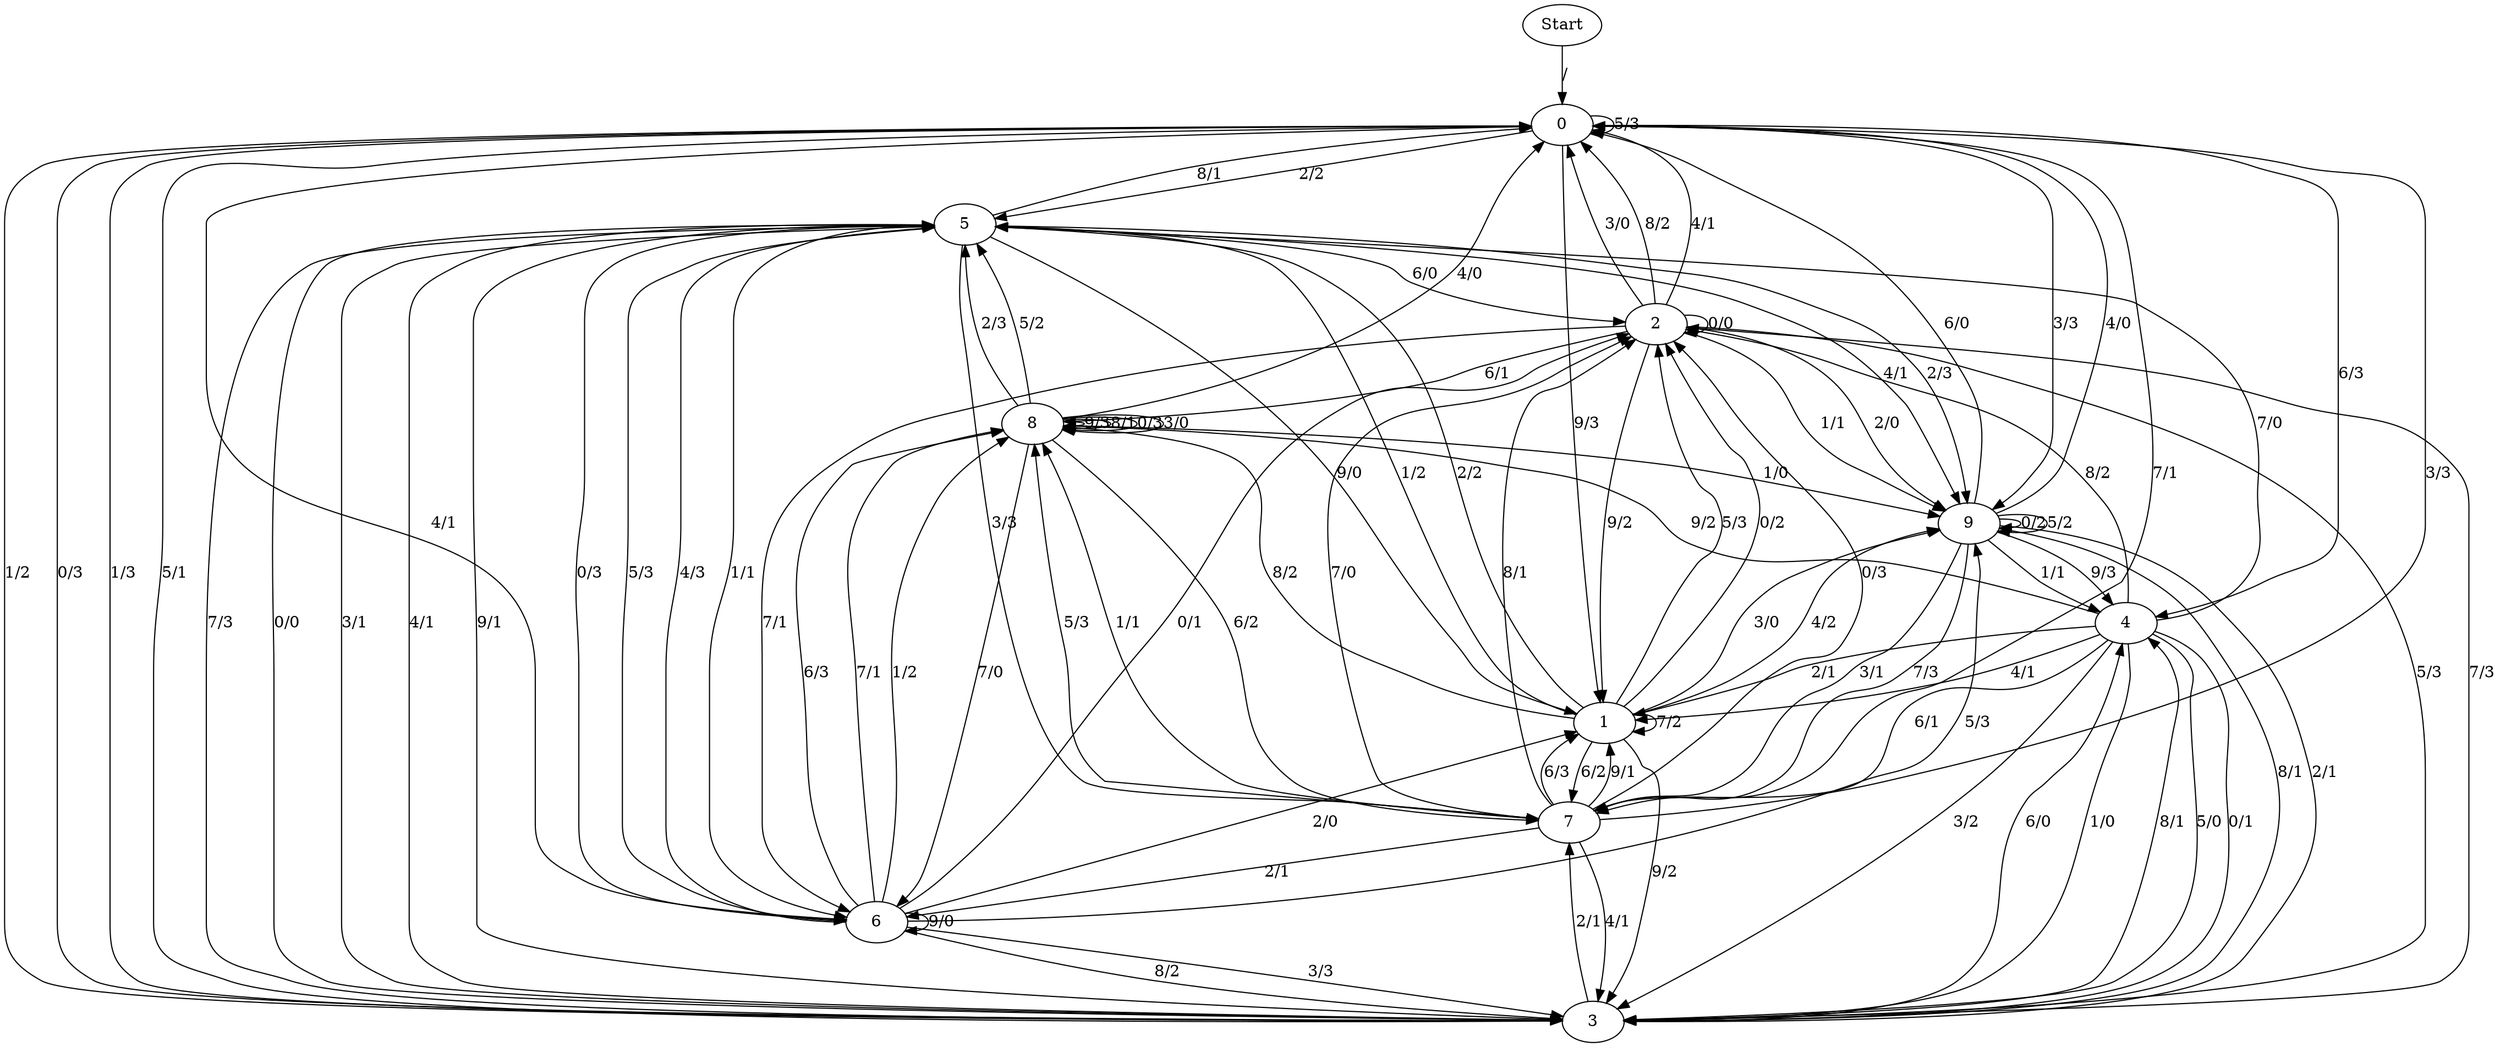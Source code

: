 digraph {
	Start -> 0 [label="/"]
	0 -> 5 [label="2/2"]
	0 -> 0 [label="5/3"]
	0 -> 3 [label="1/2"]
	0 -> 7 [label="7/1"]
	0 -> 1 [label="9/3"]
	0 -> 3 [label="0/3"]
	0 -> 6 [label="4/1"]
	0 -> 9 [label="3/3"]
	0 -> 4 [label="6/3"]
	1 -> 9 [label="4/2"]
	1 -> 3 [label="9/2"]
	1 -> 2 [label="5/3"]
	1 -> 9 [label="3/0"]
	1 -> 5 [label="1/2"]
	1 -> 5 [label="2/2"]
	1 -> 8 [label="8/2"]
	1 -> 2 [label="0/2"]
	1 -> 7 [label="6/2"]
	1 -> 1 [label="7/2"]
	3 -> 4 [label="6/0"]
	3 -> 0 [label="1/3"]
	3 -> 2 [label="7/3"]
	3 -> 5 [label="0/0"]
	3 -> 0 [label="5/1"]
	3 -> 5 [label="3/1"]
	3 -> 4 [label="8/1"]
	3 -> 5 [label="4/1"]
	3 -> 5 [label="9/1"]
	3 -> 7 [label="2/1"]
	4 -> 2 [label="8/2"]
	4 -> 1 [label="2/1"]
	4 -> 1 [label="4/1"]
	4 -> 3 [label="3/2"]
	4 -> 7 [label="6/1"]
	4 -> 3 [label="5/0"]
	4 -> 8 [label="9/2"]
	4 -> 3 [label="0/1"]
	4 -> 3 [label="1/0"]
	4 -> 5 [label="7/0"]
	2 -> 9 [label="2/0"]
	2 -> 0 [label="4/1"]
	2 -> 0 [label="3/0"]
	2 -> 3 [label="5/3"]
	2 -> 8 [label="6/1"]
	2 -> 2 [label="0/0"]
	2 -> 9 [label="1/1"]
	2 -> 6 [label="7/1"]
	2 -> 0 [label="8/2"]
	2 -> 1 [label="9/2"]
	7 -> 0 [label="3/3"]
	7 -> 1 [label="9/1"]
	7 -> 3 [label="4/1"]
	7 -> 1 [label="6/3"]
	7 -> 2 [label="0/3"]
	7 -> 2 [label="7/0"]
	7 -> 8 [label="5/3"]
	7 -> 2 [label="8/1"]
	7 -> 6 [label="2/1"]
	7 -> 8 [label="1/1"]
	8 -> 8 [label="9/3"]
	8 -> 5 [label="2/3"]
	8 -> 8 [label="8/1"]
	8 -> 8 [label="0/3"]
	8 -> 8 [label="3/0"]
	8 -> 7 [label="6/2"]
	8 -> 0 [label="4/0"]
	8 -> 9 [label="1/0"]
	8 -> 6 [label="7/0"]
	8 -> 5 [label="5/2"]
	6 -> 2 [label="0/1"]
	6 -> 3 [label="3/3"]
	6 -> 8 [label="6/3"]
	6 -> 9 [label="5/3"]
	6 -> 1 [label="2/0"]
	6 -> 8 [label="7/1"]
	6 -> 5 [label="4/3"]
	6 -> 3 [label="8/2"]
	6 -> 6 [label="9/0"]
	6 -> 8 [label="1/2"]
	5 -> 7 [label="3/3"]
	5 -> 9 [label="4/1"]
	5 -> 1 [label="9/0"]
	5 -> 2 [label="6/0"]
	5 -> 6 [label="1/1"]
	5 -> 0 [label="8/1"]
	5 -> 3 [label="7/3"]
	5 -> 6 [label="0/3"]
	5 -> 6 [label="5/3"]
	5 -> 9 [label="2/3"]
	9 -> 3 [label="8/1"]
	9 -> 3 [label="2/1"]
	9 -> 4 [label="9/3"]
	9 -> 7 [label="7/3"]
	9 -> 9 [label="0/2"]
	9 -> 7 [label="3/1"]
	9 -> 4 [label="1/1"]
	9 -> 9 [label="5/2"]
	9 -> 0 [label="4/0"]
	9 -> 0 [label="6/0"]
}